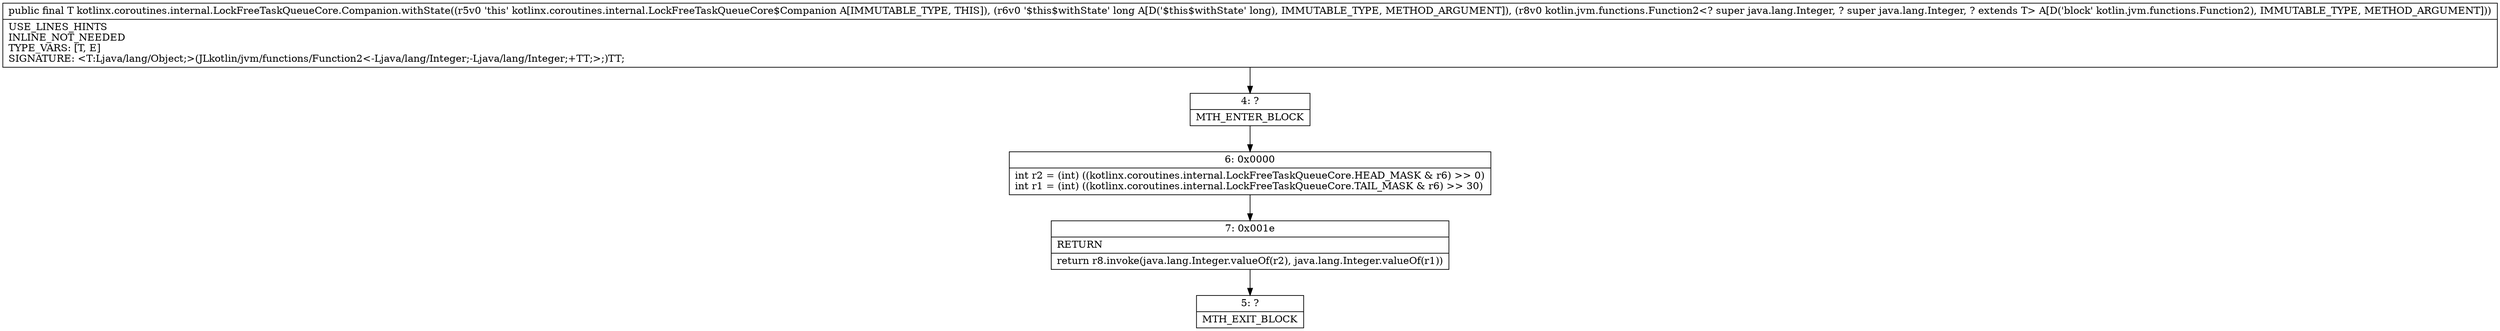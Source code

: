 digraph "CFG forkotlinx.coroutines.internal.LockFreeTaskQueueCore.Companion.withState(JLkotlin\/jvm\/functions\/Function2;)Ljava\/lang\/Object;" {
Node_4 [shape=record,label="{4\:\ ?|MTH_ENTER_BLOCK\l}"];
Node_6 [shape=record,label="{6\:\ 0x0000|int r2 = (int) ((kotlinx.coroutines.internal.LockFreeTaskQueueCore.HEAD_MASK & r6) \>\> 0)\lint r1 = (int) ((kotlinx.coroutines.internal.LockFreeTaskQueueCore.TAIL_MASK & r6) \>\> 30)\l}"];
Node_7 [shape=record,label="{7\:\ 0x001e|RETURN\l|return r8.invoke(java.lang.Integer.valueOf(r2), java.lang.Integer.valueOf(r1))\l}"];
Node_5 [shape=record,label="{5\:\ ?|MTH_EXIT_BLOCK\l}"];
MethodNode[shape=record,label="{public final T kotlinx.coroutines.internal.LockFreeTaskQueueCore.Companion.withState((r5v0 'this' kotlinx.coroutines.internal.LockFreeTaskQueueCore$Companion A[IMMUTABLE_TYPE, THIS]), (r6v0 '$this$withState' long A[D('$this$withState' long), IMMUTABLE_TYPE, METHOD_ARGUMENT]), (r8v0 kotlin.jvm.functions.Function2\<? super java.lang.Integer, ? super java.lang.Integer, ? extends T\> A[D('block' kotlin.jvm.functions.Function2), IMMUTABLE_TYPE, METHOD_ARGUMENT]))  | USE_LINES_HINTS\lINLINE_NOT_NEEDED\lTYPE_VARS: [T, E]\lSIGNATURE: \<T:Ljava\/lang\/Object;\>(JLkotlin\/jvm\/functions\/Function2\<\-Ljava\/lang\/Integer;\-Ljava\/lang\/Integer;+TT;\>;)TT;\l}"];
MethodNode -> Node_4;Node_4 -> Node_6;
Node_6 -> Node_7;
Node_7 -> Node_5;
}

